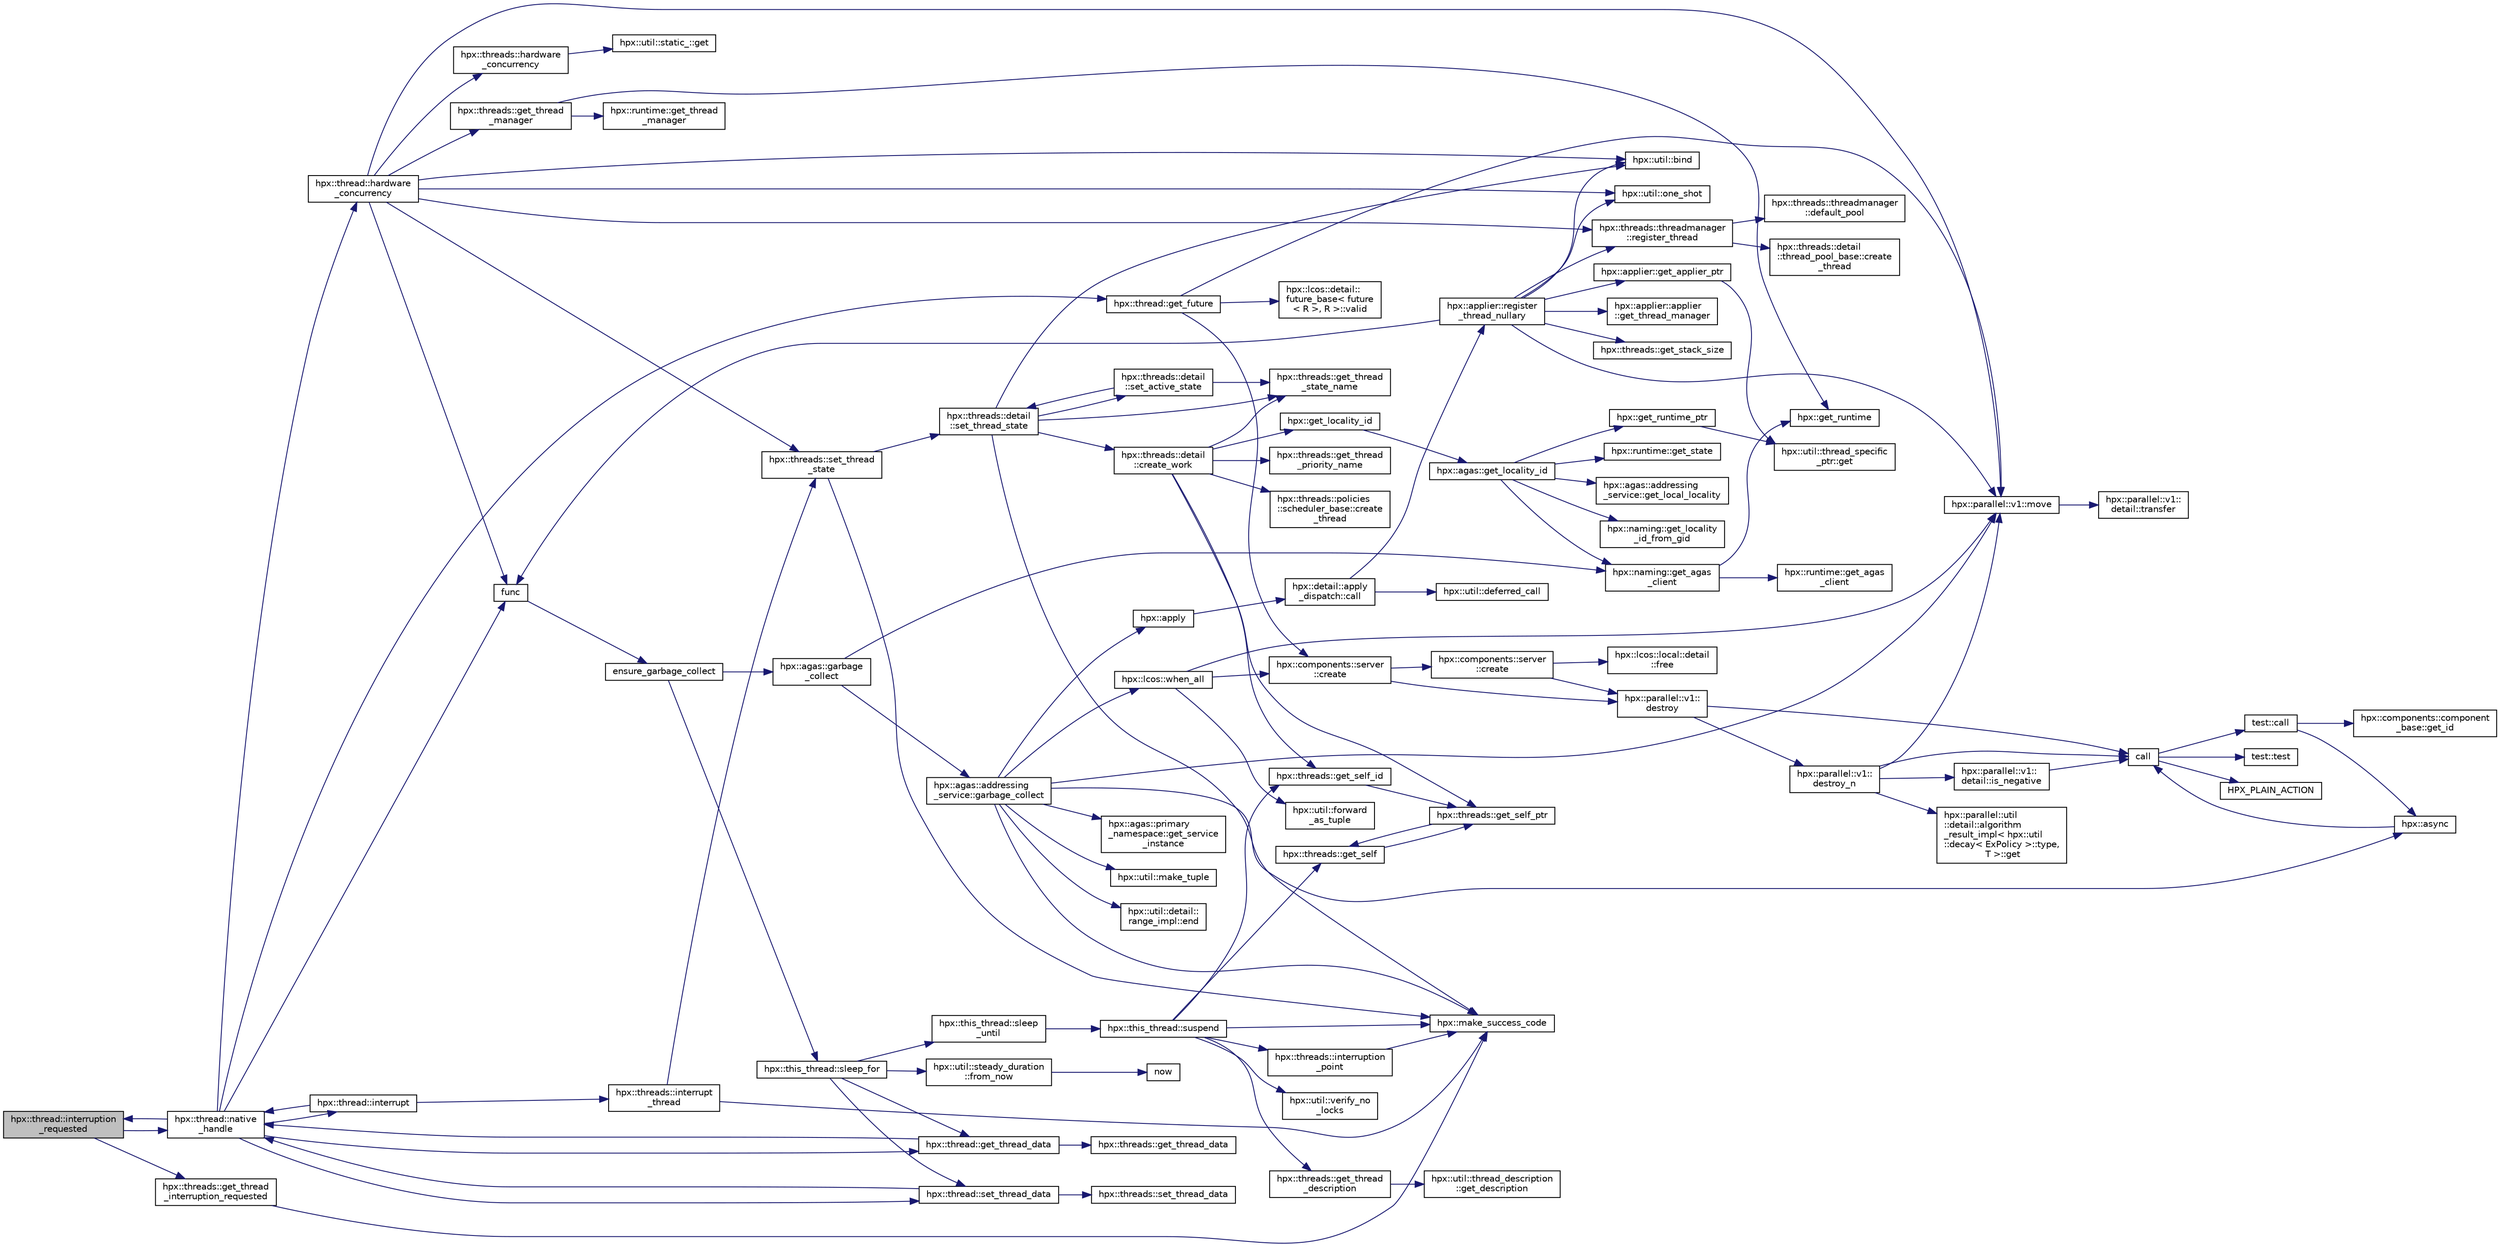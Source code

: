 digraph "hpx::thread::interruption_requested"
{
  edge [fontname="Helvetica",fontsize="10",labelfontname="Helvetica",labelfontsize="10"];
  node [fontname="Helvetica",fontsize="10",shape=record];
  rankdir="LR";
  Node2679 [label="hpx::thread::interruption\l_requested",height=0.2,width=0.4,color="black", fillcolor="grey75", style="filled", fontcolor="black"];
  Node2679 -> Node2680 [color="midnightblue",fontsize="10",style="solid",fontname="Helvetica"];
  Node2680 [label="hpx::threads::get_thread\l_interruption_requested",height=0.2,width=0.4,color="black", fillcolor="white", style="filled",URL="$d7/d28/namespacehpx_1_1threads.html#ae64a7fdb8b5c8bac7be0c8282672a03b"];
  Node2680 -> Node2681 [color="midnightblue",fontsize="10",style="solid",fontname="Helvetica"];
  Node2681 [label="hpx::make_success_code",height=0.2,width=0.4,color="black", fillcolor="white", style="filled",URL="$d8/d83/namespacehpx.html#a0e8512a8f49e2a6c8185061181419d8f",tooltip="Returns error_code(hpx::success, \"success\", mode). "];
  Node2679 -> Node2682 [color="midnightblue",fontsize="10",style="solid",fontname="Helvetica"];
  Node2682 [label="hpx::thread::native\l_handle",height=0.2,width=0.4,color="black", fillcolor="white", style="filled",URL="$de/d9b/classhpx_1_1thread.html#acf48190d264ab64c1c4ec99d0b421b5a"];
  Node2682 -> Node2683 [color="midnightblue",fontsize="10",style="solid",fontname="Helvetica"];
  Node2683 [label="hpx::thread::hardware\l_concurrency",height=0.2,width=0.4,color="black", fillcolor="white", style="filled",URL="$de/d9b/classhpx_1_1thread.html#a8e4fff210e02485ba493bc3a2a956c03"];
  Node2683 -> Node2684 [color="midnightblue",fontsize="10",style="solid",fontname="Helvetica"];
  Node2684 [label="hpx::threads::hardware\l_concurrency",height=0.2,width=0.4,color="black", fillcolor="white", style="filled",URL="$d7/d28/namespacehpx_1_1threads.html#aa8752a235478d2ad7b5ac467b63ab527"];
  Node2684 -> Node2685 [color="midnightblue",fontsize="10",style="solid",fontname="Helvetica"];
  Node2685 [label="hpx::util::static_::get",height=0.2,width=0.4,color="black", fillcolor="white", style="filled",URL="$d3/dbb/structhpx_1_1util_1_1static__.html#a2967c633948a3bf17a3b5405ef5a8318"];
  Node2683 -> Node2686 [color="midnightblue",fontsize="10",style="solid",fontname="Helvetica"];
  Node2686 [label="func",height=0.2,width=0.4,color="black", fillcolor="white", style="filled",URL="$d8/dfd/id__type__ref__counting__1032_8cpp.html#ab811b86ea5107ffb3351fcaa29d2c652"];
  Node2686 -> Node2687 [color="midnightblue",fontsize="10",style="solid",fontname="Helvetica"];
  Node2687 [label="ensure_garbage_collect",height=0.2,width=0.4,color="black", fillcolor="white", style="filled",URL="$d8/dfd/id__type__ref__counting__1032_8cpp.html#a5264b94bf7c262ac0e521fb290d476d5"];
  Node2687 -> Node2688 [color="midnightblue",fontsize="10",style="solid",fontname="Helvetica"];
  Node2688 [label="hpx::this_thread::sleep_for",height=0.2,width=0.4,color="black", fillcolor="white", style="filled",URL="$d9/d52/namespacehpx_1_1this__thread.html#afc042a5a5fa52eef2d1d177a343435cf"];
  Node2688 -> Node2689 [color="midnightblue",fontsize="10",style="solid",fontname="Helvetica"];
  Node2689 [label="hpx::this_thread::sleep\l_until",height=0.2,width=0.4,color="black", fillcolor="white", style="filled",URL="$d9/d52/namespacehpx_1_1this__thread.html#ae12a853980115b23ff0ab8ca06622658"];
  Node2689 -> Node2690 [color="midnightblue",fontsize="10",style="solid",fontname="Helvetica"];
  Node2690 [label="hpx::this_thread::suspend",height=0.2,width=0.4,color="black", fillcolor="white", style="filled",URL="$d9/d52/namespacehpx_1_1this__thread.html#aca220026fb3014c0881d129fe31c0073"];
  Node2690 -> Node2691 [color="midnightblue",fontsize="10",style="solid",fontname="Helvetica"];
  Node2691 [label="hpx::threads::get_self",height=0.2,width=0.4,color="black", fillcolor="white", style="filled",URL="$d7/d28/namespacehpx_1_1threads.html#a07daf4d6d29233f20d66d41ab7b5b8e8"];
  Node2691 -> Node2692 [color="midnightblue",fontsize="10",style="solid",fontname="Helvetica"];
  Node2692 [label="hpx::threads::get_self_ptr",height=0.2,width=0.4,color="black", fillcolor="white", style="filled",URL="$d7/d28/namespacehpx_1_1threads.html#a22877ae347ad884cde3a51397dad6c53"];
  Node2692 -> Node2691 [color="midnightblue",fontsize="10",style="solid",fontname="Helvetica"];
  Node2690 -> Node2693 [color="midnightblue",fontsize="10",style="solid",fontname="Helvetica"];
  Node2693 [label="hpx::threads::get_self_id",height=0.2,width=0.4,color="black", fillcolor="white", style="filled",URL="$d7/d28/namespacehpx_1_1threads.html#afafe0f900b9fac3d4ed3c747625c1cfe"];
  Node2693 -> Node2692 [color="midnightblue",fontsize="10",style="solid",fontname="Helvetica"];
  Node2690 -> Node2694 [color="midnightblue",fontsize="10",style="solid",fontname="Helvetica"];
  Node2694 [label="hpx::threads::interruption\l_point",height=0.2,width=0.4,color="black", fillcolor="white", style="filled",URL="$d7/d28/namespacehpx_1_1threads.html#ada6ec56a12b050707311d8c628089059"];
  Node2694 -> Node2681 [color="midnightblue",fontsize="10",style="solid",fontname="Helvetica"];
  Node2690 -> Node2695 [color="midnightblue",fontsize="10",style="solid",fontname="Helvetica"];
  Node2695 [label="hpx::util::verify_no\l_locks",height=0.2,width=0.4,color="black", fillcolor="white", style="filled",URL="$df/dad/namespacehpx_1_1util.html#ae0e1837ee6f09b79b26c2e788d2e9fc9"];
  Node2690 -> Node2696 [color="midnightblue",fontsize="10",style="solid",fontname="Helvetica"];
  Node2696 [label="hpx::threads::get_thread\l_description",height=0.2,width=0.4,color="black", fillcolor="white", style="filled",URL="$d7/d28/namespacehpx_1_1threads.html#a42fc18a7a680f4e8bc633a4b4c956701"];
  Node2696 -> Node2697 [color="midnightblue",fontsize="10",style="solid",fontname="Helvetica"];
  Node2697 [label="hpx::util::thread_description\l::get_description",height=0.2,width=0.4,color="black", fillcolor="white", style="filled",URL="$df/d9e/structhpx_1_1util_1_1thread__description.html#a8c834e14eca6eb228188022577f9f952"];
  Node2690 -> Node2681 [color="midnightblue",fontsize="10",style="solid",fontname="Helvetica"];
  Node2688 -> Node2698 [color="midnightblue",fontsize="10",style="solid",fontname="Helvetica"];
  Node2698 [label="hpx::util::steady_duration\l::from_now",height=0.2,width=0.4,color="black", fillcolor="white", style="filled",URL="$d9/d4f/classhpx_1_1util_1_1steady__duration.html#a0132206d767cd0f7395507b40111a153"];
  Node2698 -> Node2699 [color="midnightblue",fontsize="10",style="solid",fontname="Helvetica"];
  Node2699 [label="now",height=0.2,width=0.4,color="black", fillcolor="white", style="filled",URL="$de/db3/1d__stencil__1__omp_8cpp.html#a89e9667753dccfac455bd37a7a3a7b16"];
  Node2688 -> Node2700 [color="midnightblue",fontsize="10",style="solid",fontname="Helvetica"];
  Node2700 [label="hpx::thread::get_thread_data",height=0.2,width=0.4,color="black", fillcolor="white", style="filled",URL="$de/d9b/classhpx_1_1thread.html#a4535ef82cec3b953d2c941d20e3e3904"];
  Node2700 -> Node2701 [color="midnightblue",fontsize="10",style="solid",fontname="Helvetica"];
  Node2701 [label="hpx::threads::get_thread_data",height=0.2,width=0.4,color="black", fillcolor="white", style="filled",URL="$d7/d28/namespacehpx_1_1threads.html#a8737931ff6303807225f735b2b384ae4"];
  Node2700 -> Node2682 [color="midnightblue",fontsize="10",style="solid",fontname="Helvetica"];
  Node2688 -> Node2702 [color="midnightblue",fontsize="10",style="solid",fontname="Helvetica"];
  Node2702 [label="hpx::thread::set_thread_data",height=0.2,width=0.4,color="black", fillcolor="white", style="filled",URL="$de/d9b/classhpx_1_1thread.html#a7317a3cf5251f3b33c990449570d4cea"];
  Node2702 -> Node2703 [color="midnightblue",fontsize="10",style="solid",fontname="Helvetica"];
  Node2703 [label="hpx::threads::set_thread_data",height=0.2,width=0.4,color="black", fillcolor="white", style="filled",URL="$d7/d28/namespacehpx_1_1threads.html#a00a625acc149fce3ae38e4340454acf7"];
  Node2702 -> Node2682 [color="midnightblue",fontsize="10",style="solid",fontname="Helvetica"];
  Node2687 -> Node2704 [color="midnightblue",fontsize="10",style="solid",fontname="Helvetica"];
  Node2704 [label="hpx::agas::garbage\l_collect",height=0.2,width=0.4,color="black", fillcolor="white", style="filled",URL="$dc/d54/namespacehpx_1_1agas.html#a951337adc4f9bd6df00a50737468e911"];
  Node2704 -> Node2705 [color="midnightblue",fontsize="10",style="solid",fontname="Helvetica"];
  Node2705 [label="hpx::naming::get_agas\l_client",height=0.2,width=0.4,color="black", fillcolor="white", style="filled",URL="$d4/dc9/namespacehpx_1_1naming.html#a0408fffd5d34b620712a801b0ae3b032"];
  Node2705 -> Node2706 [color="midnightblue",fontsize="10",style="solid",fontname="Helvetica"];
  Node2706 [label="hpx::get_runtime",height=0.2,width=0.4,color="black", fillcolor="white", style="filled",URL="$d8/d83/namespacehpx.html#aef902cc6c7dd3b9fbadf34d1e850a070"];
  Node2705 -> Node2707 [color="midnightblue",fontsize="10",style="solid",fontname="Helvetica"];
  Node2707 [label="hpx::runtime::get_agas\l_client",height=0.2,width=0.4,color="black", fillcolor="white", style="filled",URL="$d0/d7b/classhpx_1_1runtime.html#aeb5dddd30d6b9861669af8ad44d1a96a"];
  Node2704 -> Node2708 [color="midnightblue",fontsize="10",style="solid",fontname="Helvetica"];
  Node2708 [label="hpx::agas::addressing\l_service::garbage_collect",height=0.2,width=0.4,color="black", fillcolor="white", style="filled",URL="$db/d58/structhpx_1_1agas_1_1addressing__service.html#a87dcae0eacf6e62d5103ebf516d86f63"];
  Node2708 -> Node2681 [color="midnightblue",fontsize="10",style="solid",fontname="Helvetica"];
  Node2708 -> Node2709 [color="midnightblue",fontsize="10",style="solid",fontname="Helvetica"];
  Node2709 [label="hpx::agas::primary\l_namespace::get_service\l_instance",height=0.2,width=0.4,color="black", fillcolor="white", style="filled",URL="$d1/d43/structhpx_1_1agas_1_1primary__namespace.html#a7630ff0f30ff8c23b13b4672c5350e2e"];
  Node2708 -> Node2710 [color="midnightblue",fontsize="10",style="solid",fontname="Helvetica"];
  Node2710 [label="hpx::util::make_tuple",height=0.2,width=0.4,color="black", fillcolor="white", style="filled",URL="$df/dad/namespacehpx_1_1util.html#a06fa74211a987d208e013f400a9f5328"];
  Node2708 -> Node2711 [color="midnightblue",fontsize="10",style="solid",fontname="Helvetica"];
  Node2711 [label="hpx::util::detail::\lrange_impl::end",height=0.2,width=0.4,color="black", fillcolor="white", style="filled",URL="$d4/d4a/namespacehpx_1_1util_1_1detail_1_1range__impl.html#afb2ea48b0902f52ee4d8b764807b4316"];
  Node2708 -> Node2712 [color="midnightblue",fontsize="10",style="solid",fontname="Helvetica"];
  Node2712 [label="hpx::apply",height=0.2,width=0.4,color="black", fillcolor="white", style="filled",URL="$d8/d83/namespacehpx.html#aa87762f0db0731d385f3fdfdb25d59fc"];
  Node2712 -> Node2713 [color="midnightblue",fontsize="10",style="solid",fontname="Helvetica"];
  Node2713 [label="hpx::detail::apply\l_dispatch::call",height=0.2,width=0.4,color="black", fillcolor="white", style="filled",URL="$db/de8/structhpx_1_1detail_1_1apply__dispatch.html#a0755fab16d281e74bcff0f8045be9459"];
  Node2713 -> Node2714 [color="midnightblue",fontsize="10",style="solid",fontname="Helvetica"];
  Node2714 [label="hpx::applier::register\l_thread_nullary",height=0.2,width=0.4,color="black", fillcolor="white", style="filled",URL="$d8/dcb/namespacehpx_1_1applier.html#a401cd1145927e58d74d1eb52aaccd936"];
  Node2714 -> Node2715 [color="midnightblue",fontsize="10",style="solid",fontname="Helvetica"];
  Node2715 [label="hpx::applier::get_applier_ptr",height=0.2,width=0.4,color="black", fillcolor="white", style="filled",URL="$d8/dcb/namespacehpx_1_1applier.html#a617483cf2b77ad3a0aa428ade7b35299"];
  Node2715 -> Node2716 [color="midnightblue",fontsize="10",style="solid",fontname="Helvetica"];
  Node2716 [label="hpx::util::thread_specific\l_ptr::get",height=0.2,width=0.4,color="black", fillcolor="white", style="filled",URL="$d4/d4c/structhpx_1_1util_1_1thread__specific__ptr.html#a3b27d8520710478aa41d1f74206bdba9"];
  Node2714 -> Node2686 [color="midnightblue",fontsize="10",style="solid",fontname="Helvetica"];
  Node2714 -> Node2717 [color="midnightblue",fontsize="10",style="solid",fontname="Helvetica"];
  Node2717 [label="hpx::util::bind",height=0.2,width=0.4,color="black", fillcolor="white", style="filled",URL="$df/dad/namespacehpx_1_1util.html#ad844caedf82a0173d6909d910c3e48c6"];
  Node2714 -> Node2718 [color="midnightblue",fontsize="10",style="solid",fontname="Helvetica"];
  Node2718 [label="hpx::util::one_shot",height=0.2,width=0.4,color="black", fillcolor="white", style="filled",URL="$df/dad/namespacehpx_1_1util.html#a273e61be42a72415291e0ec0a4f28c7a"];
  Node2714 -> Node2719 [color="midnightblue",fontsize="10",style="solid",fontname="Helvetica"];
  Node2719 [label="hpx::parallel::v1::move",height=0.2,width=0.4,color="black", fillcolor="white", style="filled",URL="$db/db9/namespacehpx_1_1parallel_1_1v1.html#aa7c4ede081ce786c9d1eb1adff495cfc"];
  Node2719 -> Node2720 [color="midnightblue",fontsize="10",style="solid",fontname="Helvetica"];
  Node2720 [label="hpx::parallel::v1::\ldetail::transfer",height=0.2,width=0.4,color="black", fillcolor="white", style="filled",URL="$d2/ddd/namespacehpx_1_1parallel_1_1v1_1_1detail.html#ab1b56a05e1885ca7cc7ffa1804dd2f3c"];
  Node2714 -> Node2721 [color="midnightblue",fontsize="10",style="solid",fontname="Helvetica"];
  Node2721 [label="hpx::threads::get_stack_size",height=0.2,width=0.4,color="black", fillcolor="white", style="filled",URL="$d7/d28/namespacehpx_1_1threads.html#af597241b3c2785150be206737ca04aa6",tooltip="The get_stack_size function is part of the thread related API. It. "];
  Node2714 -> Node2722 [color="midnightblue",fontsize="10",style="solid",fontname="Helvetica"];
  Node2722 [label="hpx::applier::applier\l::get_thread_manager",height=0.2,width=0.4,color="black", fillcolor="white", style="filled",URL="$da/dcb/classhpx_1_1applier_1_1applier.html#acc36d583973701e573be39da97bba866",tooltip="Access the thread-manager instance associated with this applier. "];
  Node2714 -> Node2723 [color="midnightblue",fontsize="10",style="solid",fontname="Helvetica"];
  Node2723 [label="hpx::threads::threadmanager\l::register_thread",height=0.2,width=0.4,color="black", fillcolor="white", style="filled",URL="$d5/daa/classhpx_1_1threads_1_1threadmanager.html#a7f79c7578e08a60ca45eb276ce8133d8"];
  Node2723 -> Node2724 [color="midnightblue",fontsize="10",style="solid",fontname="Helvetica"];
  Node2724 [label="hpx::threads::threadmanager\l::default_pool",height=0.2,width=0.4,color="black", fillcolor="white", style="filled",URL="$d5/daa/classhpx_1_1threads_1_1threadmanager.html#a851f067d03b5dd1c5e6a9a6a841e05df"];
  Node2723 -> Node2725 [color="midnightblue",fontsize="10",style="solid",fontname="Helvetica"];
  Node2725 [label="hpx::threads::detail\l::thread_pool_base::create\l_thread",height=0.2,width=0.4,color="black", fillcolor="white", style="filled",URL="$de/dae/classhpx_1_1threads_1_1detail_1_1thread__pool__base.html#ad35d3779eef6f4528e62a26d71b34b34"];
  Node2713 -> Node2726 [color="midnightblue",fontsize="10",style="solid",fontname="Helvetica"];
  Node2726 [label="hpx::util::deferred_call",height=0.2,width=0.4,color="black", fillcolor="white", style="filled",URL="$df/dad/namespacehpx_1_1util.html#acdded623c658a7a3436f7e76bc9d881c"];
  Node2708 -> Node2719 [color="midnightblue",fontsize="10",style="solid",fontname="Helvetica"];
  Node2708 -> Node2727 [color="midnightblue",fontsize="10",style="solid",fontname="Helvetica"];
  Node2727 [label="hpx::async",height=0.2,width=0.4,color="black", fillcolor="white", style="filled",URL="$d8/d83/namespacehpx.html#acb7d8e37b73b823956ce144f9a57eaa4"];
  Node2727 -> Node2728 [color="midnightblue",fontsize="10",style="solid",fontname="Helvetica"];
  Node2728 [label="call",height=0.2,width=0.4,color="black", fillcolor="white", style="filled",URL="$d2/d67/promise__1620_8cpp.html#a58357f0b82bc761e1d0b9091ed563a70"];
  Node2728 -> Node2729 [color="midnightblue",fontsize="10",style="solid",fontname="Helvetica"];
  Node2729 [label="test::test",height=0.2,width=0.4,color="black", fillcolor="white", style="filled",URL="$d8/d89/structtest.html#ab42d5ece712d716b04cb3f686f297a26"];
  Node2728 -> Node2730 [color="midnightblue",fontsize="10",style="solid",fontname="Helvetica"];
  Node2730 [label="HPX_PLAIN_ACTION",height=0.2,width=0.4,color="black", fillcolor="white", style="filled",URL="$d2/d67/promise__1620_8cpp.html#ab96aab827a4b1fcaf66cfe0ba83fef23"];
  Node2728 -> Node2731 [color="midnightblue",fontsize="10",style="solid",fontname="Helvetica"];
  Node2731 [label="test::call",height=0.2,width=0.4,color="black", fillcolor="white", style="filled",URL="$d8/d89/structtest.html#aeb29e7ed6518b9426ccf1344c52620ae"];
  Node2731 -> Node2727 [color="midnightblue",fontsize="10",style="solid",fontname="Helvetica"];
  Node2731 -> Node2732 [color="midnightblue",fontsize="10",style="solid",fontname="Helvetica"];
  Node2732 [label="hpx::components::component\l_base::get_id",height=0.2,width=0.4,color="black", fillcolor="white", style="filled",URL="$d2/de6/classhpx_1_1components_1_1component__base.html#a4c8fd93514039bdf01c48d66d82b19cd"];
  Node2708 -> Node2733 [color="midnightblue",fontsize="10",style="solid",fontname="Helvetica"];
  Node2733 [label="hpx::lcos::when_all",height=0.2,width=0.4,color="black", fillcolor="white", style="filled",URL="$d2/dc9/namespacehpx_1_1lcos.html#a1a6fb024d8690923fb185d5aee204d54"];
  Node2733 -> Node2734 [color="midnightblue",fontsize="10",style="solid",fontname="Helvetica"];
  Node2734 [label="hpx::util::forward\l_as_tuple",height=0.2,width=0.4,color="black", fillcolor="white", style="filled",URL="$df/dad/namespacehpx_1_1util.html#ab7c31e3f24c3302a4f67b6735a6fa597"];
  Node2733 -> Node2719 [color="midnightblue",fontsize="10",style="solid",fontname="Helvetica"];
  Node2733 -> Node2735 [color="midnightblue",fontsize="10",style="solid",fontname="Helvetica"];
  Node2735 [label="hpx::components::server\l::create",height=0.2,width=0.4,color="black", fillcolor="white", style="filled",URL="$d2/da2/namespacehpx_1_1components_1_1server.html#ac776c89f3d68ceb910e8cee9fa937ab4",tooltip="Create arrays of components using their default constructor. "];
  Node2735 -> Node2736 [color="midnightblue",fontsize="10",style="solid",fontname="Helvetica"];
  Node2736 [label="hpx::components::server\l::create",height=0.2,width=0.4,color="black", fillcolor="white", style="filled",URL="$d2/da2/namespacehpx_1_1components_1_1server.html#a77d26de181c97b444565e230577981bd"];
  Node2736 -> Node2737 [color="midnightblue",fontsize="10",style="solid",fontname="Helvetica"];
  Node2737 [label="hpx::lcos::local::detail\l::free",height=0.2,width=0.4,color="black", fillcolor="white", style="filled",URL="$d4/dcb/namespacehpx_1_1lcos_1_1local_1_1detail.html#a55a940f019734e9bb045dc123cd80e48"];
  Node2736 -> Node2738 [color="midnightblue",fontsize="10",style="solid",fontname="Helvetica"];
  Node2738 [label="hpx::parallel::v1::\ldestroy",height=0.2,width=0.4,color="black", fillcolor="white", style="filled",URL="$db/db9/namespacehpx_1_1parallel_1_1v1.html#acf303558375048e8a7cc9a2c2e09477f"];
  Node2738 -> Node2728 [color="midnightblue",fontsize="10",style="solid",fontname="Helvetica"];
  Node2738 -> Node2739 [color="midnightblue",fontsize="10",style="solid",fontname="Helvetica"];
  Node2739 [label="hpx::parallel::v1::\ldestroy_n",height=0.2,width=0.4,color="black", fillcolor="white", style="filled",URL="$db/db9/namespacehpx_1_1parallel_1_1v1.html#a71d0691132a300690163f5636bcd5bd3"];
  Node2739 -> Node2740 [color="midnightblue",fontsize="10",style="solid",fontname="Helvetica"];
  Node2740 [label="hpx::parallel::v1::\ldetail::is_negative",height=0.2,width=0.4,color="black", fillcolor="white", style="filled",URL="$d2/ddd/namespacehpx_1_1parallel_1_1v1_1_1detail.html#adf2e40fc4b20ad0fd442ee3118a4d527"];
  Node2740 -> Node2728 [color="midnightblue",fontsize="10",style="solid",fontname="Helvetica"];
  Node2739 -> Node2741 [color="midnightblue",fontsize="10",style="solid",fontname="Helvetica"];
  Node2741 [label="hpx::parallel::util\l::detail::algorithm\l_result_impl\< hpx::util\l::decay\< ExPolicy \>::type,\l T \>::get",height=0.2,width=0.4,color="black", fillcolor="white", style="filled",URL="$d2/d42/structhpx_1_1parallel_1_1util_1_1detail_1_1algorithm__result__impl.html#ab5b051e8ec74eff5e0e62fd63f5d377e"];
  Node2739 -> Node2719 [color="midnightblue",fontsize="10",style="solid",fontname="Helvetica"];
  Node2739 -> Node2728 [color="midnightblue",fontsize="10",style="solid",fontname="Helvetica"];
  Node2735 -> Node2738 [color="midnightblue",fontsize="10",style="solid",fontname="Helvetica"];
  Node2683 -> Node2717 [color="midnightblue",fontsize="10",style="solid",fontname="Helvetica"];
  Node2683 -> Node2718 [color="midnightblue",fontsize="10",style="solid",fontname="Helvetica"];
  Node2683 -> Node2719 [color="midnightblue",fontsize="10",style="solid",fontname="Helvetica"];
  Node2683 -> Node2742 [color="midnightblue",fontsize="10",style="solid",fontname="Helvetica"];
  Node2742 [label="hpx::threads::get_thread\l_manager",height=0.2,width=0.4,color="black", fillcolor="white", style="filled",URL="$d7/d28/namespacehpx_1_1threads.html#a076973c3a53beadde7d967e22c4f6cce"];
  Node2742 -> Node2706 [color="midnightblue",fontsize="10",style="solid",fontname="Helvetica"];
  Node2742 -> Node2743 [color="midnightblue",fontsize="10",style="solid",fontname="Helvetica"];
  Node2743 [label="hpx::runtime::get_thread\l_manager",height=0.2,width=0.4,color="black", fillcolor="white", style="filled",URL="$d0/d7b/classhpx_1_1runtime.html#a865b12d57fcd44a8d3dda3e35414f563"];
  Node2683 -> Node2723 [color="midnightblue",fontsize="10",style="solid",fontname="Helvetica"];
  Node2683 -> Node2744 [color="midnightblue",fontsize="10",style="solid",fontname="Helvetica"];
  Node2744 [label="hpx::threads::set_thread\l_state",height=0.2,width=0.4,color="black", fillcolor="white", style="filled",URL="$d7/d28/namespacehpx_1_1threads.html#ac0690ad16ad778bcc79dcd727cc33025",tooltip="Set the thread state of the thread referenced by the thread_id id. "];
  Node2744 -> Node2681 [color="midnightblue",fontsize="10",style="solid",fontname="Helvetica"];
  Node2744 -> Node2745 [color="midnightblue",fontsize="10",style="solid",fontname="Helvetica"];
  Node2745 [label="hpx::threads::detail\l::set_thread_state",height=0.2,width=0.4,color="black", fillcolor="white", style="filled",URL="$d2/dd1/namespacehpx_1_1threads_1_1detail.html#af85ddc854c4a149bf1738eb1b111b9ab"];
  Node2745 -> Node2746 [color="midnightblue",fontsize="10",style="solid",fontname="Helvetica"];
  Node2746 [label="hpx::threads::get_thread\l_state_name",height=0.2,width=0.4,color="black", fillcolor="white", style="filled",URL="$d7/d28/namespacehpx_1_1threads.html#a26f91ea8d2195f165c033241c5cd11db"];
  Node2745 -> Node2681 [color="midnightblue",fontsize="10",style="solid",fontname="Helvetica"];
  Node2745 -> Node2717 [color="midnightblue",fontsize="10",style="solid",fontname="Helvetica"];
  Node2745 -> Node2747 [color="midnightblue",fontsize="10",style="solid",fontname="Helvetica"];
  Node2747 [label="hpx::threads::detail\l::set_active_state",height=0.2,width=0.4,color="black", fillcolor="white", style="filled",URL="$d2/dd1/namespacehpx_1_1threads_1_1detail.html#a45884a5bf04ad66a4f259231a3947e76"];
  Node2747 -> Node2746 [color="midnightblue",fontsize="10",style="solid",fontname="Helvetica"];
  Node2747 -> Node2745 [color="midnightblue",fontsize="10",style="solid",fontname="Helvetica"];
  Node2745 -> Node2748 [color="midnightblue",fontsize="10",style="solid",fontname="Helvetica"];
  Node2748 [label="hpx::threads::detail\l::create_work",height=0.2,width=0.4,color="black", fillcolor="white", style="filled",URL="$d2/dd1/namespacehpx_1_1threads_1_1detail.html#ae22384a3c1b1a1940032fad068fb54b1"];
  Node2748 -> Node2746 [color="midnightblue",fontsize="10",style="solid",fontname="Helvetica"];
  Node2748 -> Node2749 [color="midnightblue",fontsize="10",style="solid",fontname="Helvetica"];
  Node2749 [label="hpx::threads::get_thread\l_priority_name",height=0.2,width=0.4,color="black", fillcolor="white", style="filled",URL="$d7/d28/namespacehpx_1_1threads.html#a9c6b2fec0c1cf5b06ff83ce756ca6d42"];
  Node2748 -> Node2692 [color="midnightblue",fontsize="10",style="solid",fontname="Helvetica"];
  Node2748 -> Node2693 [color="midnightblue",fontsize="10",style="solid",fontname="Helvetica"];
  Node2748 -> Node2750 [color="midnightblue",fontsize="10",style="solid",fontname="Helvetica"];
  Node2750 [label="hpx::get_locality_id",height=0.2,width=0.4,color="black", fillcolor="white", style="filled",URL="$d8/d83/namespacehpx.html#a158d7c54a657bb364c1704033010697b",tooltip="Return the number of the locality this function is being called from. "];
  Node2750 -> Node2751 [color="midnightblue",fontsize="10",style="solid",fontname="Helvetica"];
  Node2751 [label="hpx::agas::get_locality_id",height=0.2,width=0.4,color="black", fillcolor="white", style="filled",URL="$dc/d54/namespacehpx_1_1agas.html#a491cc2ddecdf0f1a9129900caa6a4d3e"];
  Node2751 -> Node2752 [color="midnightblue",fontsize="10",style="solid",fontname="Helvetica"];
  Node2752 [label="hpx::get_runtime_ptr",height=0.2,width=0.4,color="black", fillcolor="white", style="filled",URL="$d8/d83/namespacehpx.html#af29daf2bb3e01b4d6495a1742b6cce64"];
  Node2752 -> Node2716 [color="midnightblue",fontsize="10",style="solid",fontname="Helvetica"];
  Node2751 -> Node2753 [color="midnightblue",fontsize="10",style="solid",fontname="Helvetica"];
  Node2753 [label="hpx::runtime::get_state",height=0.2,width=0.4,color="black", fillcolor="white", style="filled",URL="$d0/d7b/classhpx_1_1runtime.html#ab405f80e060dac95d624520f38b0524c"];
  Node2751 -> Node2705 [color="midnightblue",fontsize="10",style="solid",fontname="Helvetica"];
  Node2751 -> Node2754 [color="midnightblue",fontsize="10",style="solid",fontname="Helvetica"];
  Node2754 [label="hpx::agas::addressing\l_service::get_local_locality",height=0.2,width=0.4,color="black", fillcolor="white", style="filled",URL="$db/d58/structhpx_1_1agas_1_1addressing__service.html#ab52c19a37c2a7a006c6c15f90ad0539c"];
  Node2751 -> Node2755 [color="midnightblue",fontsize="10",style="solid",fontname="Helvetica"];
  Node2755 [label="hpx::naming::get_locality\l_id_from_gid",height=0.2,width=0.4,color="black", fillcolor="white", style="filled",URL="$d4/dc9/namespacehpx_1_1naming.html#a7fd43037784560bd04fda9b49e33529f"];
  Node2748 -> Node2756 [color="midnightblue",fontsize="10",style="solid",fontname="Helvetica"];
  Node2756 [label="hpx::threads::policies\l::scheduler_base::create\l_thread",height=0.2,width=0.4,color="black", fillcolor="white", style="filled",URL="$dd/d7e/structhpx_1_1threads_1_1policies_1_1scheduler__base.html#ad3b05cd7f363cc8e8410ce368c3794e0"];
  Node2682 -> Node2757 [color="midnightblue",fontsize="10",style="solid",fontname="Helvetica"];
  Node2757 [label="hpx::thread::interrupt",height=0.2,width=0.4,color="black", fillcolor="white", style="filled",URL="$de/d9b/classhpx_1_1thread.html#ac34d0d033aa743c476a79dbc2e1a8a39"];
  Node2757 -> Node2758 [color="midnightblue",fontsize="10",style="solid",fontname="Helvetica"];
  Node2758 [label="hpx::threads::interrupt\l_thread",height=0.2,width=0.4,color="black", fillcolor="white", style="filled",URL="$d7/d28/namespacehpx_1_1threads.html#a6bdda1a2aab61b9b13d274b5155d7e73"];
  Node2758 -> Node2681 [color="midnightblue",fontsize="10",style="solid",fontname="Helvetica"];
  Node2758 -> Node2744 [color="midnightblue",fontsize="10",style="solid",fontname="Helvetica"];
  Node2757 -> Node2682 [color="midnightblue",fontsize="10",style="solid",fontname="Helvetica"];
  Node2682 -> Node2679 [color="midnightblue",fontsize="10",style="solid",fontname="Helvetica"];
  Node2682 -> Node2759 [color="midnightblue",fontsize="10",style="solid",fontname="Helvetica"];
  Node2759 [label="hpx::thread::get_future",height=0.2,width=0.4,color="black", fillcolor="white", style="filled",URL="$de/d9b/classhpx_1_1thread.html#a87fdb0d8da826366fc190ed224900a64"];
  Node2759 -> Node2760 [color="midnightblue",fontsize="10",style="solid",fontname="Helvetica"];
  Node2760 [label="hpx::lcos::detail::\lfuture_base\< future\l\< R \>, R \>::valid",height=0.2,width=0.4,color="black", fillcolor="white", style="filled",URL="$d5/dd7/classhpx_1_1lcos_1_1detail_1_1future__base.html#aaf7beb7374815614363033bd96573e75"];
  Node2759 -> Node2735 [color="midnightblue",fontsize="10",style="solid",fontname="Helvetica"];
  Node2759 -> Node2719 [color="midnightblue",fontsize="10",style="solid",fontname="Helvetica"];
  Node2682 -> Node2700 [color="midnightblue",fontsize="10",style="solid",fontname="Helvetica"];
  Node2682 -> Node2702 [color="midnightblue",fontsize="10",style="solid",fontname="Helvetica"];
  Node2682 -> Node2686 [color="midnightblue",fontsize="10",style="solid",fontname="Helvetica"];
}
